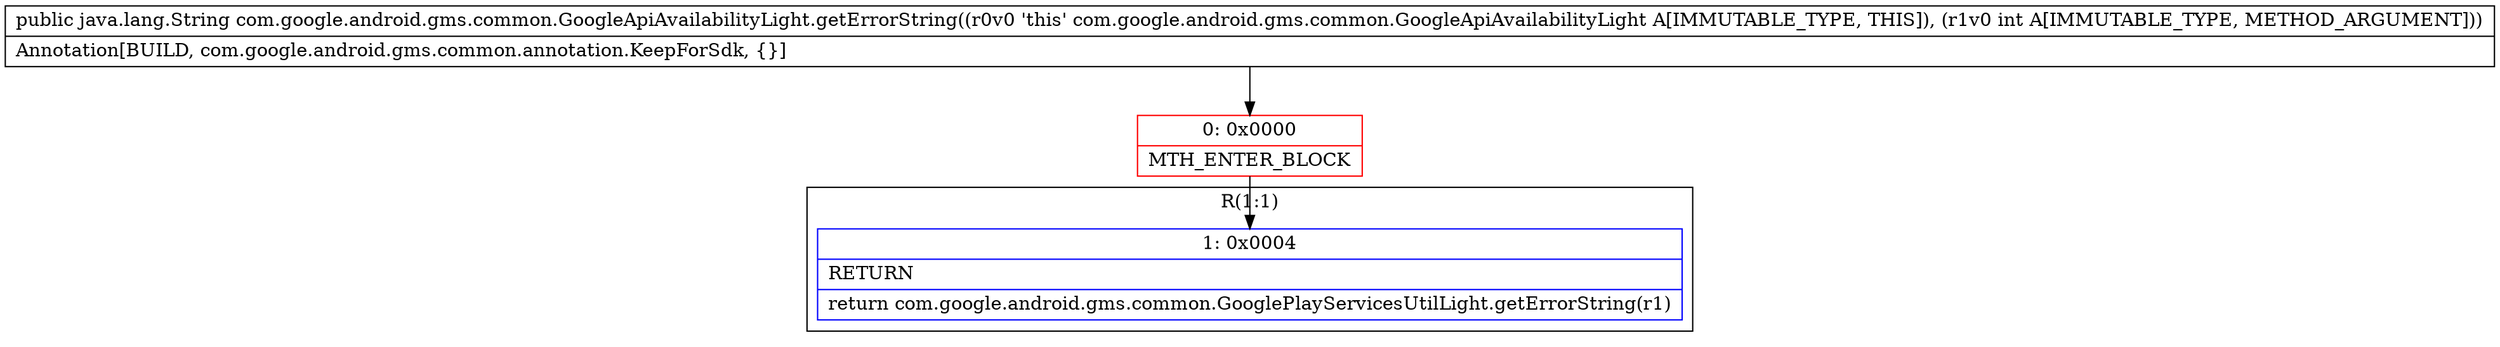 digraph "CFG forcom.google.android.gms.common.GoogleApiAvailabilityLight.getErrorString(I)Ljava\/lang\/String;" {
subgraph cluster_Region_315087579 {
label = "R(1:1)";
node [shape=record,color=blue];
Node_1 [shape=record,label="{1\:\ 0x0004|RETURN\l|return com.google.android.gms.common.GooglePlayServicesUtilLight.getErrorString(r1)\l}"];
}
Node_0 [shape=record,color=red,label="{0\:\ 0x0000|MTH_ENTER_BLOCK\l}"];
MethodNode[shape=record,label="{public java.lang.String com.google.android.gms.common.GoogleApiAvailabilityLight.getErrorString((r0v0 'this' com.google.android.gms.common.GoogleApiAvailabilityLight A[IMMUTABLE_TYPE, THIS]), (r1v0 int A[IMMUTABLE_TYPE, METHOD_ARGUMENT]))  | Annotation[BUILD, com.google.android.gms.common.annotation.KeepForSdk, \{\}]\l}"];
MethodNode -> Node_0;
Node_0 -> Node_1;
}

